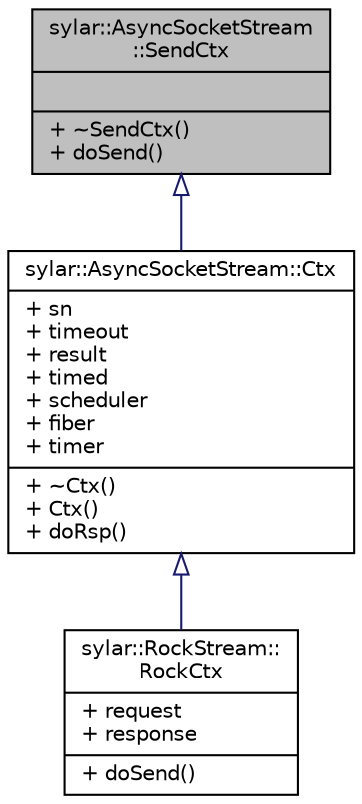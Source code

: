 digraph "sylar::AsyncSocketStream::SendCtx"
{
 // LATEX_PDF_SIZE
  edge [fontname="Helvetica",fontsize="10",labelfontname="Helvetica",labelfontsize="10"];
  node [fontname="Helvetica",fontsize="10",shape=record];
  Node1 [label="{sylar::AsyncSocketStream\l::SendCtx\n||+ ~SendCtx()\l+ doSend()\l}",height=0.2,width=0.4,color="black", fillcolor="grey75", style="filled", fontcolor="black",tooltip=" "];
  Node1 -> Node2 [dir="back",color="midnightblue",fontsize="10",style="solid",arrowtail="onormal",fontname="Helvetica"];
  Node2 [label="{sylar::AsyncSocketStream::Ctx\n|+ sn\l+ timeout\l+ result\l+ timed\l+ scheduler\l+ fiber\l+ timer\l|+ ~Ctx()\l+ Ctx()\l+ doRsp()\l}",height=0.2,width=0.4,color="black", fillcolor="white", style="filled",URL="$structsylar_1_1AsyncSocketStream_1_1Ctx.html",tooltip=" "];
  Node2 -> Node3 [dir="back",color="midnightblue",fontsize="10",style="solid",arrowtail="onormal",fontname="Helvetica"];
  Node3 [label="{sylar::RockStream::\lRockCtx\n|+ request\l+ response\l|+ doSend()\l}",height=0.2,width=0.4,color="black", fillcolor="white", style="filled",URL="$structsylar_1_1RockStream_1_1RockCtx.html",tooltip=" "];
}
